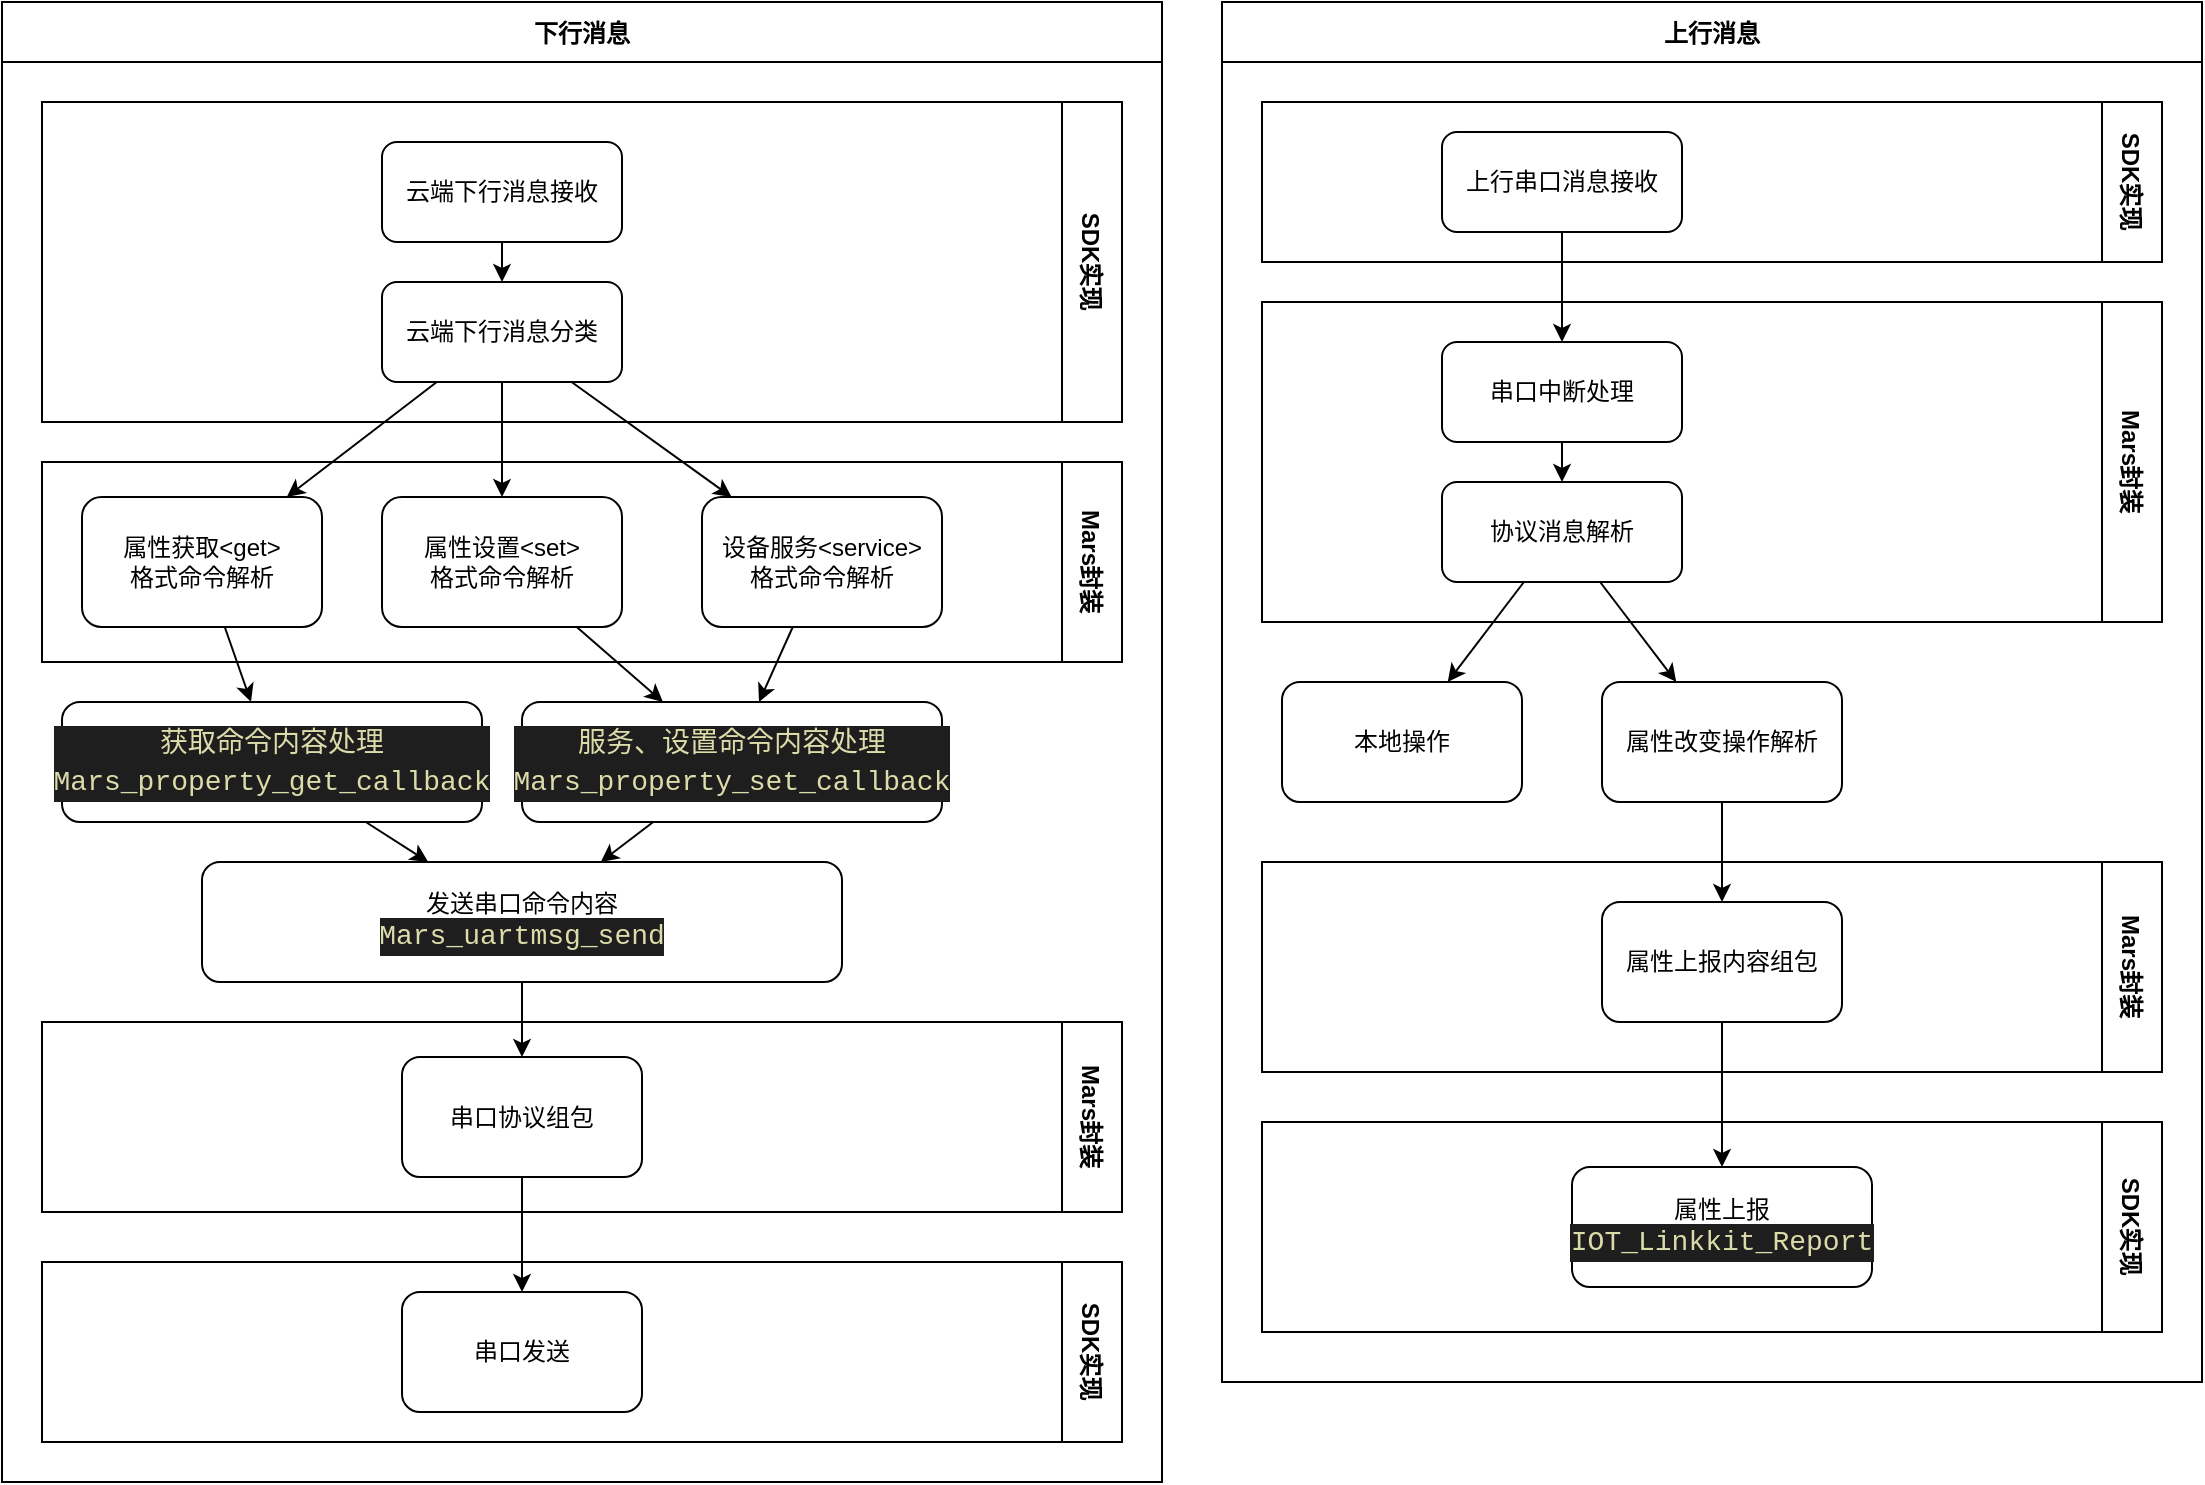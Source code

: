 <mxfile>
    <diagram id="fP3I8rtC_dKBm0_7vCMO" name="Page-1">
        <mxGraphModel dx="1780" dy="1190" grid="1" gridSize="10" guides="1" tooltips="1" connect="1" arrows="1" fold="1" page="1" pageScale="1" pageWidth="3300" pageHeight="4681" math="0" shadow="0">
            <root>
                <mxCell id="0"/>
                <mxCell id="1" parent="0"/>
                <mxCell id="3" value="下行消息" style="swimlane;startSize=30;" parent="1" vertex="1">
                    <mxGeometry x="60" y="60" width="580" height="740" as="geometry"/>
                </mxCell>
                <mxCell id="7" value="" style="edgeStyle=none;html=1;" parent="3" source="4" target="6" edge="1">
                    <mxGeometry relative="1" as="geometry">
                        <Array as="points">
                            <mxPoint x="250" y="240"/>
                        </Array>
                    </mxGeometry>
                </mxCell>
                <mxCell id="9" value="" style="edgeStyle=none;html=1;" parent="3" source="4" target="8" edge="1">
                    <mxGeometry relative="1" as="geometry"/>
                </mxCell>
                <mxCell id="11" value="" style="edgeStyle=none;html=1;" parent="3" source="4" target="10" edge="1">
                    <mxGeometry relative="1" as="geometry"/>
                </mxCell>
                <mxCell id="14" value="" style="edgeStyle=none;html=1;" parent="3" source="6" target="15" edge="1">
                    <mxGeometry relative="1" as="geometry">
                        <mxPoint x="360" y="420" as="targetPoint"/>
                    </mxGeometry>
                </mxCell>
                <mxCell id="13" value="" style="edgeStyle=none;html=1;" parent="3" source="8" target="12" edge="1">
                    <mxGeometry relative="1" as="geometry"/>
                </mxCell>
                <mxCell id="16" value="" style="edgeStyle=none;html=1;" parent="3" source="10" target="15" edge="1">
                    <mxGeometry relative="1" as="geometry"/>
                </mxCell>
                <mxCell id="18" value="" style="edgeStyle=none;html=1;" parent="3" source="12" target="17" edge="1">
                    <mxGeometry relative="1" as="geometry"/>
                </mxCell>
                <mxCell id="12" value="&lt;div style=&quot;background-color: rgb(30 , 30 , 30) ; font-family: &amp;#34;consolas&amp;#34; , &amp;#34;courier new&amp;#34; , monospace ; font-size: 14px ; line-height: 19px&quot;&gt;&lt;font color=&quot;#dcdcaa&quot;&gt;获取命令内容处理&lt;/font&gt;&lt;/div&gt;&lt;div style=&quot;color: rgb(212 , 212 , 212) ; background-color: rgb(30 , 30 , 30) ; font-family: &amp;#34;consolas&amp;#34; , &amp;#34;courier new&amp;#34; , monospace ; font-size: 14px ; line-height: 19px&quot;&gt;&lt;span style=&quot;color: #dcdcaa&quot;&gt;Mars_property_get_callback&lt;/span&gt;&lt;/div&gt;" style="whiteSpace=wrap;html=1;rounded=1;" parent="3" vertex="1">
                    <mxGeometry x="30" y="350" width="210" height="60" as="geometry"/>
                </mxCell>
                <mxCell id="19" value="" style="edgeStyle=none;html=1;" parent="3" source="15" target="17" edge="1">
                    <mxGeometry relative="1" as="geometry"/>
                </mxCell>
                <mxCell id="15" value="&lt;div style=&quot;color: rgb(212 , 212 , 212) ; background-color: rgb(30 , 30 , 30) ; font-family: &amp;#34;consolas&amp;#34; , &amp;#34;courier new&amp;#34; , monospace ; font-size: 14px ; line-height: 19px&quot;&gt;&lt;span style=&quot;color: #dcdcaa&quot;&gt;服务、设置命令内容处理&lt;/span&gt;&lt;/div&gt;&lt;div style=&quot;color: rgb(212 , 212 , 212) ; background-color: rgb(30 , 30 , 30) ; font-family: &amp;#34;consolas&amp;#34; , &amp;#34;courier new&amp;#34; , monospace ; font-size: 14px ; line-height: 19px&quot;&gt;&lt;span style=&quot;color: #dcdcaa&quot;&gt;Mars_property_set_callback&lt;/span&gt;&lt;/div&gt;" style="whiteSpace=wrap;html=1;rounded=1;" parent="3" vertex="1">
                    <mxGeometry x="260" y="350" width="210" height="60" as="geometry"/>
                </mxCell>
                <mxCell id="21" value="" style="edgeStyle=none;html=1;" parent="3" source="17" target="20" edge="1">
                    <mxGeometry relative="1" as="geometry"/>
                </mxCell>
                <mxCell id="17" value="发送串口命令内容&lt;br&gt;&lt;div style=&quot;color: rgb(212 , 212 , 212) ; background-color: rgb(30 , 30 , 30) ; font-family: &amp;#34;consolas&amp;#34; , &amp;#34;courier new&amp;#34; , monospace ; font-size: 14px ; line-height: 19px&quot;&gt;&lt;span style=&quot;color: #dcdcaa&quot;&gt;Mars_uartmsg_send&lt;/span&gt;&lt;/div&gt;" style="whiteSpace=wrap;html=1;rounded=1;" parent="3" vertex="1">
                    <mxGeometry x="100" y="430" width="320" height="60" as="geometry"/>
                </mxCell>
                <mxCell id="23" value="" style="edgeStyle=none;html=1;" parent="3" source="20" target="22" edge="1">
                    <mxGeometry relative="1" as="geometry"/>
                </mxCell>
                <mxCell id="27" value="SDK实现" style="swimlane;horizontal=0;startSize=30;rotation=-180;" parent="3" vertex="1">
                    <mxGeometry x="20" y="50" width="540" height="160" as="geometry"/>
                </mxCell>
                <mxCell id="2" value="云端下行消息接收" style="rounded=1;whiteSpace=wrap;html=1;" parent="27" vertex="1">
                    <mxGeometry x="170" y="20" width="120" height="50" as="geometry"/>
                </mxCell>
                <mxCell id="4" value="云端下行消息分类" style="whiteSpace=wrap;html=1;rounded=1;" parent="27" vertex="1">
                    <mxGeometry x="170" y="90" width="120" height="50" as="geometry"/>
                </mxCell>
                <mxCell id="5" value="" style="edgeStyle=none;html=1;" parent="27" source="2" target="4" edge="1">
                    <mxGeometry relative="1" as="geometry"/>
                </mxCell>
                <mxCell id="28" value="Mars封装" style="swimlane;horizontal=0;rotation=-180;startSize=30;" parent="3" vertex="1">
                    <mxGeometry x="20" y="230" width="540" height="100" as="geometry"/>
                </mxCell>
                <mxCell id="6" value="属性设置&amp;lt;set&amp;gt;&lt;br&gt;格式命令解析" style="whiteSpace=wrap;html=1;rounded=1;" parent="28" vertex="1">
                    <mxGeometry x="170" y="17.5" width="120" height="65" as="geometry"/>
                </mxCell>
                <mxCell id="10" value="设备服务&amp;lt;service&amp;gt;&lt;br&gt;格式命令解析" style="whiteSpace=wrap;html=1;rounded=1;" parent="28" vertex="1">
                    <mxGeometry x="330" y="17.5" width="120" height="65" as="geometry"/>
                </mxCell>
                <mxCell id="8" value="属性获取&amp;lt;get&amp;gt;&lt;br&gt;格式命令解析" style="whiteSpace=wrap;html=1;rounded=1;" parent="28" vertex="1">
                    <mxGeometry x="20" y="17.5" width="120" height="65" as="geometry"/>
                </mxCell>
                <mxCell id="29" value="Mars封装" style="swimlane;horizontal=0;rotation=-180;startSize=30;" parent="3" vertex="1">
                    <mxGeometry x="20" y="510" width="540" height="95" as="geometry"/>
                </mxCell>
                <mxCell id="20" value="串口协议组包" style="whiteSpace=wrap;html=1;rounded=1;" parent="29" vertex="1">
                    <mxGeometry x="180" y="17.5" width="120" height="60" as="geometry"/>
                </mxCell>
                <mxCell id="30" value="SDK实现" style="swimlane;horizontal=0;rotation=-180;startSize=30;" parent="3" vertex="1">
                    <mxGeometry x="20" y="630" width="540" height="90" as="geometry"/>
                </mxCell>
                <mxCell id="22" value="串口发送" style="whiteSpace=wrap;html=1;rounded=1;" parent="30" vertex="1">
                    <mxGeometry x="180" y="15" width="120" height="60" as="geometry"/>
                </mxCell>
                <mxCell id="31" value="上行消息" style="swimlane;startSize=30;" parent="1" vertex="1">
                    <mxGeometry x="670" y="60" width="490" height="690" as="geometry"/>
                </mxCell>
                <mxCell id="32" value="" style="edgeStyle=none;html=1;" parent="31" source="33" target="37" edge="1">
                    <mxGeometry relative="1" as="geometry"/>
                </mxCell>
                <mxCell id="53" value="SDK实现" style="swimlane;horizontal=0;startSize=30;rotation=-180;" parent="31" vertex="1">
                    <mxGeometry x="20" y="50" width="450" height="80" as="geometry"/>
                </mxCell>
                <mxCell id="33" value="上行串口消息接收" style="rounded=1;whiteSpace=wrap;html=1;" parent="53" vertex="1">
                    <mxGeometry x="90" y="15" width="120" height="50" as="geometry"/>
                </mxCell>
                <mxCell id="54" value="Mars封装" style="swimlane;horizontal=0;rotation=-180;startSize=30;" parent="31" vertex="1">
                    <mxGeometry x="20" y="150" width="450" height="160" as="geometry"/>
                </mxCell>
                <mxCell id="57" value="" style="edgeStyle=none;html=1;" parent="54" source="37" target="39" edge="1">
                    <mxGeometry relative="1" as="geometry"/>
                </mxCell>
                <mxCell id="37" value="串口中断处理" style="whiteSpace=wrap;html=1;rounded=1;" parent="54" vertex="1">
                    <mxGeometry x="90" y="20" width="120" height="50" as="geometry"/>
                </mxCell>
                <mxCell id="39" value="协议消息解析" style="whiteSpace=wrap;html=1;rounded=1;" parent="54" vertex="1">
                    <mxGeometry x="90" y="90" width="120" height="50" as="geometry"/>
                </mxCell>
                <mxCell id="56" value="SDK实现" style="swimlane;horizontal=0;rotation=-180;startSize=30;" parent="31" vertex="1">
                    <mxGeometry x="20" y="560" width="450" height="105" as="geometry"/>
                </mxCell>
                <mxCell id="60" value="属性上报&lt;br&gt;&lt;div style=&quot;color: rgb(212 , 212 , 212) ; background-color: rgb(30 , 30 , 30) ; font-family: &amp;#34;consolas&amp;#34; , &amp;#34;courier new&amp;#34; , monospace ; font-size: 14px ; line-height: 19px&quot;&gt;&lt;span style=&quot;color: #dcdcaa&quot;&gt;IOT_Linkkit_Report&lt;/span&gt;&lt;/div&gt;" style="whiteSpace=wrap;html=1;rounded=1;" parent="56" vertex="1">
                    <mxGeometry x="155" y="22.5" width="150" height="60" as="geometry"/>
                </mxCell>
                <mxCell id="58" value="本地操作" style="whiteSpace=wrap;html=1;rounded=1;" parent="31" vertex="1">
                    <mxGeometry x="30" y="340" width="120" height="60" as="geometry"/>
                </mxCell>
                <mxCell id="59" value="" style="edgeStyle=none;html=1;" parent="31" source="39" target="58" edge="1">
                    <mxGeometry relative="1" as="geometry"/>
                </mxCell>
                <mxCell id="66" value="" style="edgeStyle=none;html=1;" parent="31" source="64" target="60" edge="1">
                    <mxGeometry relative="1" as="geometry"/>
                </mxCell>
                <mxCell id="67" value="Mars封装" style="swimlane;horizontal=0;rotation=-180;startSize=30;" parent="31" vertex="1">
                    <mxGeometry x="20" y="430" width="450" height="105" as="geometry"/>
                </mxCell>
                <mxCell id="64" value="属性上报内容组包" style="whiteSpace=wrap;html=1;rounded=1;" parent="67" vertex="1">
                    <mxGeometry x="170" y="20" width="120" height="60" as="geometry"/>
                </mxCell>
                <mxCell id="70" style="edgeStyle=none;html=1;entryX=0.5;entryY=0;entryDx=0;entryDy=0;" parent="31" source="68" target="64" edge="1">
                    <mxGeometry relative="1" as="geometry"/>
                </mxCell>
                <mxCell id="68" value="属性改变操作解析" style="rounded=1;whiteSpace=wrap;html=1;" parent="31" vertex="1">
                    <mxGeometry x="190" y="340" width="120" height="60" as="geometry"/>
                </mxCell>
                <mxCell id="69" value="" style="edgeStyle=none;html=1;" parent="31" source="39" target="68" edge="1">
                    <mxGeometry relative="1" as="geometry"/>
                </mxCell>
            </root>
        </mxGraphModel>
    </diagram>
</mxfile>
